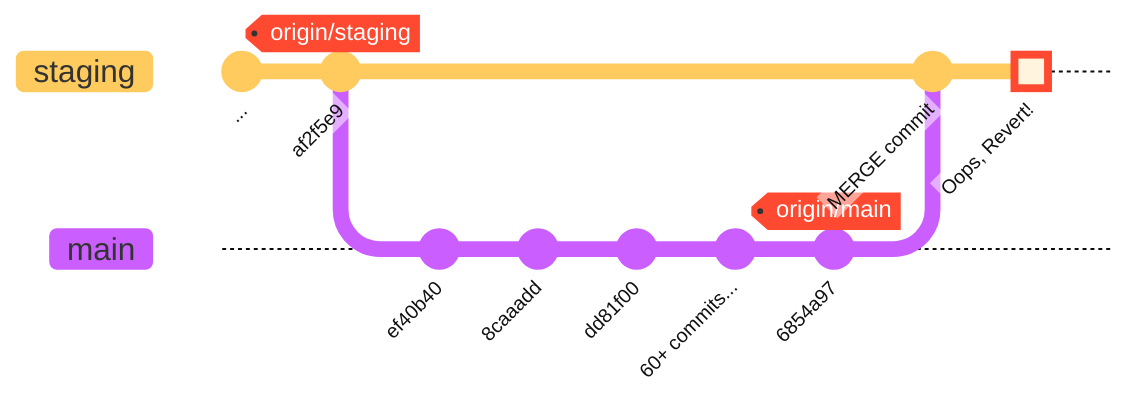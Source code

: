%%{init: {
	'logLevel': 'debug',
	'theme': 'base',
	'themeVariables': {
		'commitLabelColor': '#111111',
		'commitLabelBackground': '#ffffff',
		'tagLabelFontSize': '12px',
		'tagLabelColor': '#ffffff',
		'tagLabelBackground': '#ff4930',
		'tagLabelBorder': '#ff4930',
		'gitInv0': '#ff4930'
  },
	'gitGraph': {
		'showBranches': true,
		'showCommitLabel':true,
		'mainBranchName': 'staging'
	}
}}%%
gitGraph
	commit id: "..."
	commit id: "af2f5e9" tag: "origin/staging"
	branch main
	commit id: "ef40b40"
	commit id: "8caaadd"
	commit id: "dd81f00"
	commit id: "60+ commits..."
	commit id: "6854a97" tag: "origin/main"
	checkout staging
	merge main id: "MERGE commit" type: NORMAL
	commit id: "Oops, Revert!" type: HIGHLIGHT